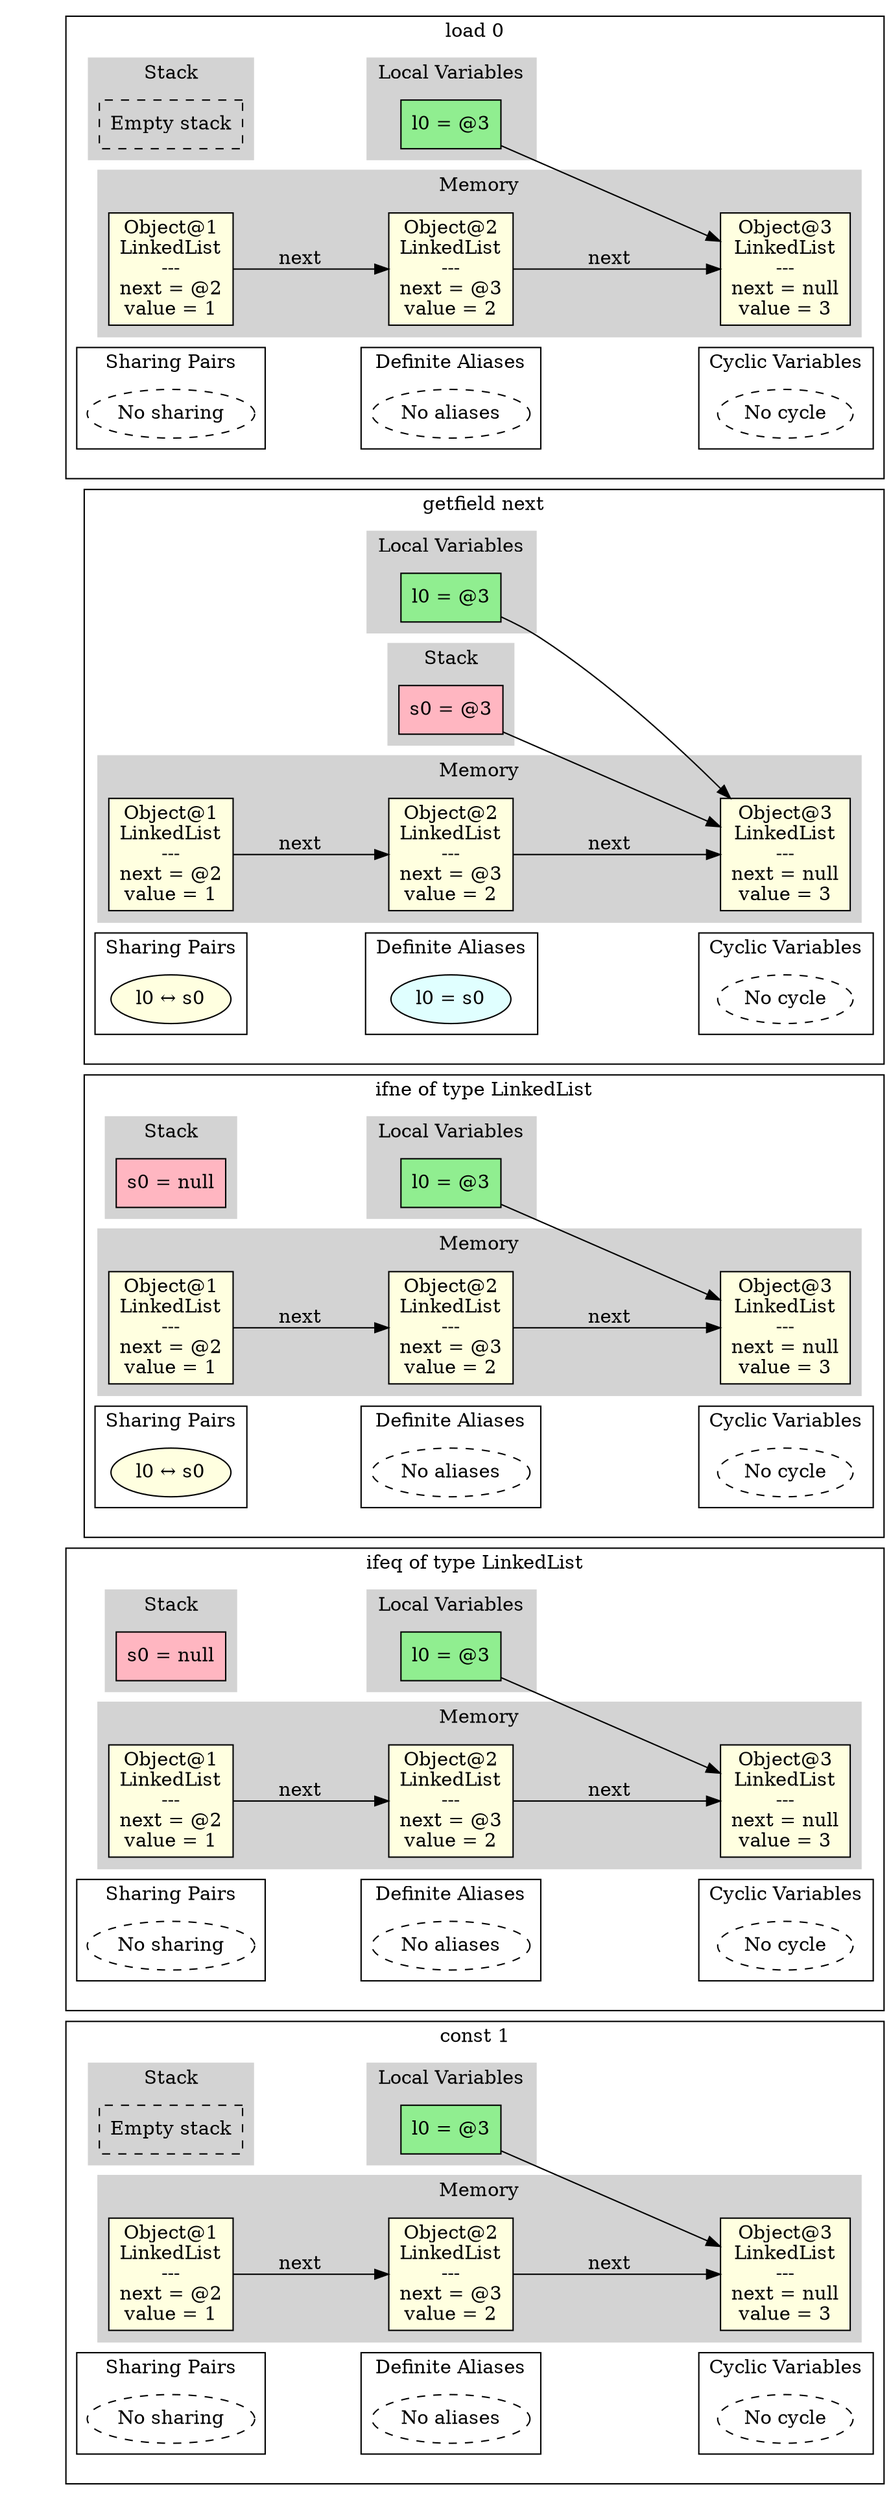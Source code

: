 digraph MemoryGraph {
 node [shape=box, style=filled, fillcolor=lightblue];
 rankdir=LR;

 // Invisible anchor subgraph
 subgraph cluster_anchor {
 style=invis;
 anchor [style=invis, shape=point, width=0, height=0];
 }

 // Starting point for subgraph ordering
 anchor_start [style=invis, shape=point];

 anchor_519716200201957 [style=invis, shape=point];
 anchor_start -> anchor_519716200201957 [style=invis];
 anchor_start = anchor_519716200201957;

 subgraph cluster_519716200201957 {
 anchor_519716200201957 [style=invis];
 label="load 0";
 subgraph cluster_locals_519716200201957 {
 label="Local Variables";
 style=filled;
 color=lightgrey;
 node [style=filled, fillcolor=lightgreen];
 "l0_519716200201957" [label="l0 = @3"];
 }

 subgraph cluster_stack_519716200201957 {
 label="Stack";
 style=filled;
 color=lightgrey;
 node [style=filled, fillcolor=lightpink];
 "empty_stack_519716200201957" [label="Empty stack", style=dashed, fillcolor=white];
 }

 subgraph cluster_memory_519716200201957 {
 label="Memory";
 style=filled;
 color=lightgrey;
 node [style=filled, fillcolor=lightyellow];
 "obj1_519716200201957" [label="Object@1\nLinkedList\n---\nnext = @2\nvalue = 1\n"];
 "obj2_519716200201957" [label="Object@2\nLinkedList\n---\nnext = @3\nvalue = 2\n"];
 "obj3_519716200201957" [label="Object@3\nLinkedList\n---\nnext = null\nvalue = 3\n"];
 }

 "l0_519716200201957" -> "obj3_519716200201957";
 "obj1_519716200201957" -> "obj2_519716200201957" [label="next"];
 "obj2_519716200201957" -> "obj3_519716200201957" [label="next"];

 // Sharing pairs
 subgraph cluster_sharing_519716200201957 {
 label="Sharing Pairs";
 node [shape=ellipse, style=filled, fillcolor=lightyellow];
 "empty_sharing_519716200201957" [label="No sharing", style=dashed, fillcolor=white];
 }

    // Alias pairs
    subgraph cluster_aliases_519716200201957 {
      label="Definite Aliases";
      node [shape=ellipse, style=filled, fillcolor=lightcyan];
      "empty_alias_519716200201957" [label="No aliases", style=dashed, fillcolor=white];
    }

 // Cyclic variables
 subgraph cluster_cyclic_519716200201957 {
 label="Cyclic Variables";
 node [shape=ellipse];
 "empty_cyclic_519716200201957" [label="No cycle", style=dashed, fillcolor=white];
 }
 // Invisible edge for horizontal alignment
 "empty_sharing_519716200201957" -> "empty_alias_519716200201957" [style=invis, weight=10];
 // Invisible edge for horizontal alignment
 "empty_alias_519716200201957" -> "empty_cyclic_519716200201957" [style=invis, weight=10];
 }
 anchor_519716200781585 [style=invis, shape=point];
 anchor_start -> anchor_519716200781585 [style=invis];
 anchor_start = anchor_519716200781585;

 subgraph cluster_519716200781585 {
 anchor_519716200781585 [style=invis];
 label="getfield next";
 subgraph cluster_locals_519716200781585 {
 label="Local Variables";
 style=filled;
 color=lightgrey;
 node [style=filled, fillcolor=lightgreen];
 "l0_519716200781585" [label="l0 = @3"];
 }

 subgraph cluster_stack_519716200781585 {
 label="Stack";
 style=filled;
 color=lightgrey;
 node [style=filled, fillcolor=lightpink];
 "s0_519716200781585" [label="s0 = @3"];
 }

 subgraph cluster_memory_519716200781585 {
 label="Memory";
 style=filled;
 color=lightgrey;
 node [style=filled, fillcolor=lightyellow];
 "obj1_519716200781585" [label="Object@1\nLinkedList\n---\nnext = @2\nvalue = 1\n"];
 "obj2_519716200781585" [label="Object@2\nLinkedList\n---\nnext = @3\nvalue = 2\n"];
 "obj3_519716200781585" [label="Object@3\nLinkedList\n---\nnext = null\nvalue = 3\n"];
 }

 "l0_519716200781585" -> "obj3_519716200781585";
 "s0_519716200781585" -> "obj3_519716200781585";
 "obj1_519716200781585" -> "obj2_519716200781585" [label="next"];
 "obj2_519716200781585" -> "obj3_519716200781585" [label="next"];

 // Sharing pairs
 subgraph cluster_sharing_519716200781585 {
 label="Sharing Pairs";
 node [shape=ellipse, style=filled, fillcolor=lightyellow];
 "pair0_519716200781585" [label="l0 ↔ s0"];
 }

    // Alias pairs
    subgraph cluster_aliases_519716200781585 {
      label="Definite Aliases";
      node [shape=ellipse, style=filled, fillcolor=lightcyan];
      "alias0_519716200781585" [label="l0 = s0"];
    }

 // Cyclic variables
 subgraph cluster_cyclic_519716200781585 {
 label="Cyclic Variables";
 node [shape=ellipse];
 "empty_cyclic_519716200781585" [label="No cycle", style=dashed, fillcolor=white];
 }
 // Invisible edge for horizontal alignment
 "pair0_519716200781585" -> "alias0_519716200781585" [style=invis, weight=10];
 // Invisible edge for horizontal alignment
 "alias0_519716200781585" -> "empty_cyclic_519716200781585" [style=invis, weight=10];
 }
 anchor_519716201967623 [style=invis, shape=point];
 anchor_start -> anchor_519716201967623 [style=invis];
 anchor_start = anchor_519716201967623;

 subgraph cluster_519716201967623 {
 anchor_519716201967623 [style=invis];
 label="ifne of type LinkedList";
 subgraph cluster_locals_519716201967623 {
 label="Local Variables";
 style=filled;
 color=lightgrey;
 node [style=filled, fillcolor=lightgreen];
 "l0_519716201967623" [label="l0 = @3"];
 }

 subgraph cluster_stack_519716201967623 {
 label="Stack";
 style=filled;
 color=lightgrey;
 node [style=filled, fillcolor=lightpink];
 "s0_519716201967623" [label="s0 = null"];
 }

 subgraph cluster_memory_519716201967623 {
 label="Memory";
 style=filled;
 color=lightgrey;
 node [style=filled, fillcolor=lightyellow];
 "obj1_519716201967623" [label="Object@1\nLinkedList\n---\nnext = @2\nvalue = 1\n"];
 "obj2_519716201967623" [label="Object@2\nLinkedList\n---\nnext = @3\nvalue = 2\n"];
 "obj3_519716201967623" [label="Object@3\nLinkedList\n---\nnext = null\nvalue = 3\n"];
 }

 "l0_519716201967623" -> "obj3_519716201967623";
 "obj1_519716201967623" -> "obj2_519716201967623" [label="next"];
 "obj2_519716201967623" -> "obj3_519716201967623" [label="next"];

 // Sharing pairs
 subgraph cluster_sharing_519716201967623 {
 label="Sharing Pairs";
 node [shape=ellipse, style=filled, fillcolor=lightyellow];
 "pair0_519716201967623" [label="l0 ↔ s0"];
 }

    // Alias pairs
    subgraph cluster_aliases_519716201967623 {
      label="Definite Aliases";
      node [shape=ellipse, style=filled, fillcolor=lightcyan];
      "empty_alias_519716201967623" [label="No aliases", style=dashed, fillcolor=white];
    }

 // Cyclic variables
 subgraph cluster_cyclic_519716201967623 {
 label="Cyclic Variables";
 node [shape=ellipse];
 "empty_cyclic_519716201967623" [label="No cycle", style=dashed, fillcolor=white];
 }
 // Invisible edge for horizontal alignment
 "pair0_519716201967623" -> "empty_alias_519716201967623" [style=invis, weight=10];
 // Invisible edge for horizontal alignment
 "empty_alias_519716201967623" -> "empty_cyclic_519716201967623" [style=invis, weight=10];
 }
 anchor_519716202889589 [style=invis, shape=point];
 anchor_start -> anchor_519716202889589 [style=invis];
 anchor_start = anchor_519716202889589;

 subgraph cluster_519716202889589 {
 anchor_519716202889589 [style=invis];
 label="ifeq of type LinkedList";
 subgraph cluster_locals_519716202889589 {
 label="Local Variables";
 style=filled;
 color=lightgrey;
 node [style=filled, fillcolor=lightgreen];
 "l0_519716202889589" [label="l0 = @3"];
 }

 subgraph cluster_stack_519716202889589 {
 label="Stack";
 style=filled;
 color=lightgrey;
 node [style=filled, fillcolor=lightpink];
 "s0_519716202889589" [label="s0 = null"];
 }

 subgraph cluster_memory_519716202889589 {
 label="Memory";
 style=filled;
 color=lightgrey;
 node [style=filled, fillcolor=lightyellow];
 "obj1_519716202889589" [label="Object@1\nLinkedList\n---\nnext = @2\nvalue = 1\n"];
 "obj2_519716202889589" [label="Object@2\nLinkedList\n---\nnext = @3\nvalue = 2\n"];
 "obj3_519716202889589" [label="Object@3\nLinkedList\n---\nnext = null\nvalue = 3\n"];
 }

 "l0_519716202889589" -> "obj3_519716202889589";
 "obj1_519716202889589" -> "obj2_519716202889589" [label="next"];
 "obj2_519716202889589" -> "obj3_519716202889589" [label="next"];

 // Sharing pairs
 subgraph cluster_sharing_519716202889589 {
 label="Sharing Pairs";
 node [shape=ellipse, style=filled, fillcolor=lightyellow];
 "empty_sharing_519716202889589" [label="No sharing", style=dashed, fillcolor=white];
 }

    // Alias pairs
    subgraph cluster_aliases_519716202889589 {
      label="Definite Aliases";
      node [shape=ellipse, style=filled, fillcolor=lightcyan];
      "empty_alias_519716202889589" [label="No aliases", style=dashed, fillcolor=white];
    }

 // Cyclic variables
 subgraph cluster_cyclic_519716202889589 {
 label="Cyclic Variables";
 node [shape=ellipse];
 "empty_cyclic_519716202889589" [label="No cycle", style=dashed, fillcolor=white];
 }
 // Invisible edge for horizontal alignment
 "empty_sharing_519716202889589" -> "empty_alias_519716202889589" [style=invis, weight=10];
 // Invisible edge for horizontal alignment
 "empty_alias_519716202889589" -> "empty_cyclic_519716202889589" [style=invis, weight=10];
 }
 anchor_519716203655948 [style=invis, shape=point];
 anchor_start -> anchor_519716203655948 [style=invis];
 anchor_start = anchor_519716203655948;

 subgraph cluster_519716203655948 {
 anchor_519716203655948 [style=invis];
 label="const 1";
 subgraph cluster_locals_519716203655948 {
 label="Local Variables";
 style=filled;
 color=lightgrey;
 node [style=filled, fillcolor=lightgreen];
 "l0_519716203655948" [label="l0 = @3"];
 }

 subgraph cluster_stack_519716203655948 {
 label="Stack";
 style=filled;
 color=lightgrey;
 node [style=filled, fillcolor=lightpink];
 "empty_stack_519716203655948" [label="Empty stack", style=dashed, fillcolor=white];
 }

 subgraph cluster_memory_519716203655948 {
 label="Memory";
 style=filled;
 color=lightgrey;
 node [style=filled, fillcolor=lightyellow];
 "obj1_519716203655948" [label="Object@1\nLinkedList\n---\nnext = @2\nvalue = 1\n"];
 "obj2_519716203655948" [label="Object@2\nLinkedList\n---\nnext = @3\nvalue = 2\n"];
 "obj3_519716203655948" [label="Object@3\nLinkedList\n---\nnext = null\nvalue = 3\n"];
 }

 "l0_519716203655948" -> "obj3_519716203655948";
 "obj1_519716203655948" -> "obj2_519716203655948" [label="next"];
 "obj2_519716203655948" -> "obj3_519716203655948" [label="next"];

 // Sharing pairs
 subgraph cluster_sharing_519716203655948 {
 label="Sharing Pairs";
 node [shape=ellipse, style=filled, fillcolor=lightyellow];
 "empty_sharing_519716203655948" [label="No sharing", style=dashed, fillcolor=white];
 }

    // Alias pairs
    subgraph cluster_aliases_519716203655948 {
      label="Definite Aliases";
      node [shape=ellipse, style=filled, fillcolor=lightcyan];
      "empty_alias_519716203655948" [label="No aliases", style=dashed, fillcolor=white];
    }

 // Cyclic variables
 subgraph cluster_cyclic_519716203655948 {
 label="Cyclic Variables";
 node [shape=ellipse];
 "empty_cyclic_519716203655948" [label="No cycle", style=dashed, fillcolor=white];
 }
 // Invisible edge for horizontal alignment
 "empty_sharing_519716203655948" -> "empty_alias_519716203655948" [style=invis, weight=10];
 // Invisible edge for horizontal alignment
 "empty_alias_519716203655948" -> "empty_cyclic_519716203655948" [style=invis, weight=10];
 }
}
